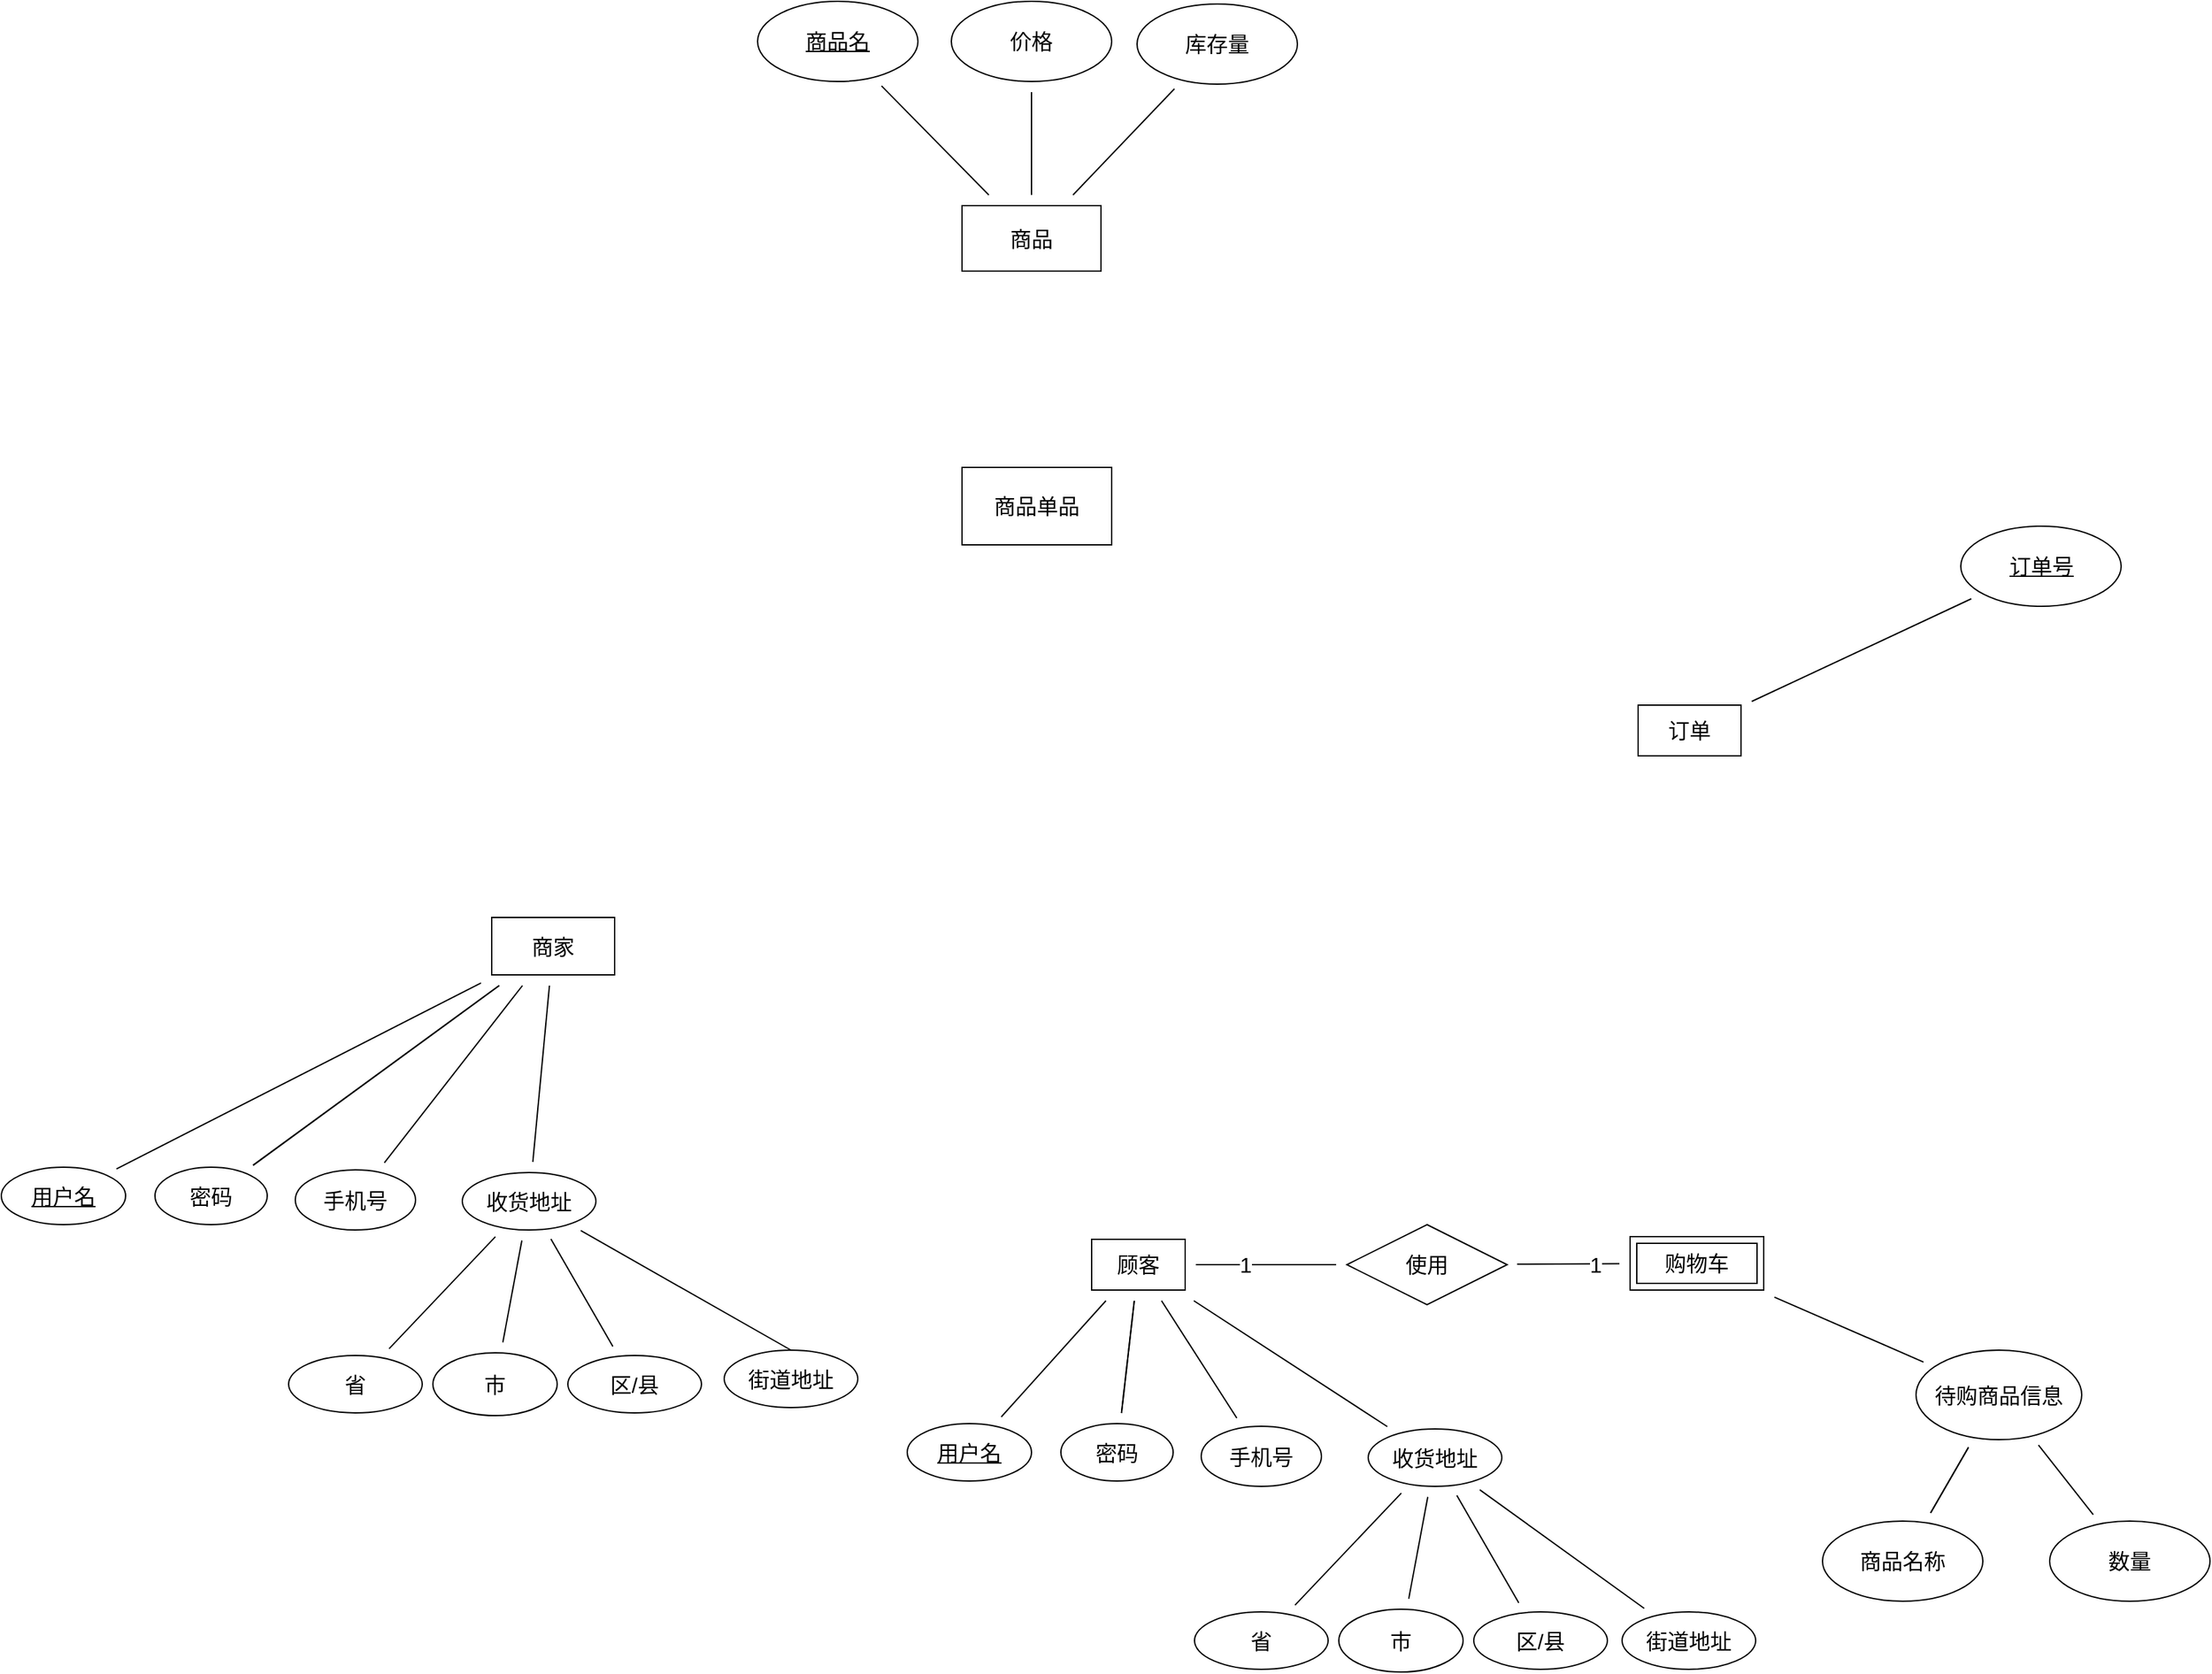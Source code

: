 <mxfile version="20.5.3" type="github">
  <diagram id="BOre7gkhwZPCpXYbug6-" name="第 1 页">
    <mxGraphModel dx="2144" dy="2547" grid="0" gridSize="10" guides="1" tooltips="1" connect="1" arrows="1" fold="1" page="0" pageScale="1" pageWidth="3300" pageHeight="4681" math="0" shadow="0">
      <root>
        <mxCell id="0" />
        <mxCell id="1" parent="0" />
        <mxCell id="WfKO5eO7l7fBKgTfZoRR-6" value="" style="edgeStyle=none;curved=1;rounded=0;orthogonalLoop=1;jettySize=auto;html=1;fontSize=16;endArrow=none;startSize=14;endSize=14;sourcePerimeterSpacing=8;targetPerimeterSpacing=8;endFill=0;" edge="1" parent="1" source="ZdJB38YBU0CB17zyYlZN-1" target="WfKO5eO7l7fBKgTfZoRR-5">
          <mxGeometry relative="1" as="geometry" />
        </mxCell>
        <mxCell id="WfKO5eO7l7fBKgTfZoRR-10" value="" style="edgeStyle=none;curved=1;rounded=0;orthogonalLoop=1;jettySize=auto;html=1;fontSize=16;endArrow=none;endFill=0;startSize=14;endSize=14;sourcePerimeterSpacing=8;targetPerimeterSpacing=8;" edge="1" parent="1" source="ZdJB38YBU0CB17zyYlZN-1" target="WfKO5eO7l7fBKgTfZoRR-9">
          <mxGeometry relative="1" as="geometry" />
        </mxCell>
        <mxCell id="WfKO5eO7l7fBKgTfZoRR-13" value="" style="edgeStyle=none;curved=1;rounded=0;orthogonalLoop=1;jettySize=auto;html=1;fontSize=16;endArrow=none;endFill=0;startSize=14;endSize=14;sourcePerimeterSpacing=8;targetPerimeterSpacing=8;" edge="1" parent="1" source="ZdJB38YBU0CB17zyYlZN-1" target="WfKO5eO7l7fBKgTfZoRR-9">
          <mxGeometry relative="1" as="geometry" />
        </mxCell>
        <mxCell id="WfKO5eO7l7fBKgTfZoRR-28" value="" style="edgeStyle=none;curved=1;rounded=0;orthogonalLoop=1;jettySize=auto;html=1;fontSize=16;endArrow=none;endFill=0;startSize=14;endSize=14;sourcePerimeterSpacing=8;targetPerimeterSpacing=8;" edge="1" parent="1" source="ZdJB38YBU0CB17zyYlZN-1" target="WfKO5eO7l7fBKgTfZoRR-27">
          <mxGeometry relative="1" as="geometry" />
        </mxCell>
        <mxCell id="WfKO5eO7l7fBKgTfZoRR-48" style="edgeStyle=none;curved=1;rounded=0;orthogonalLoop=1;jettySize=auto;html=1;fontSize=16;endArrow=none;endFill=0;startSize=14;endSize=14;sourcePerimeterSpacing=8;targetPerimeterSpacing=8;" edge="1" parent="1" source="ZdJB38YBU0CB17zyYlZN-1" target="WfKO5eO7l7fBKgTfZoRR-47">
          <mxGeometry relative="1" as="geometry" />
        </mxCell>
        <mxCell id="WfKO5eO7l7fBKgTfZoRR-50" value="1" style="edgeLabel;html=1;align=center;verticalAlign=middle;resizable=0;points=[];fontSize=16;" vertex="1" connectable="0" parent="WfKO5eO7l7fBKgTfZoRR-48">
          <mxGeometry x="-0.306" relative="1" as="geometry">
            <mxPoint as="offset" />
          </mxGeometry>
        </mxCell>
        <mxCell id="ZdJB38YBU0CB17zyYlZN-1" value="&lt;font style=&quot;font-size: 16px;&quot;&gt;顾客&lt;/font&gt;" style="rounded=0;whiteSpace=wrap;html=1;" parent="1" vertex="1">
          <mxGeometry x="291" y="-57" width="70" height="38" as="geometry" />
        </mxCell>
        <mxCell id="WfKO5eO7l7fBKgTfZoRR-5" value="&lt;u&gt;用户名&lt;/u&gt;" style="ellipse;whiteSpace=wrap;html=1;fontSize=16;" vertex="1" parent="1">
          <mxGeometry x="153" y="81" width="93" height="43" as="geometry" />
        </mxCell>
        <mxCell id="WfKO5eO7l7fBKgTfZoRR-9" value="密码" style="ellipse;whiteSpace=wrap;html=1;fontSize=16;" vertex="1" parent="1">
          <mxGeometry x="268" y="81" width="84" height="43" as="geometry" />
        </mxCell>
        <mxCell id="WfKO5eO7l7fBKgTfZoRR-18" style="edgeStyle=none;curved=1;rounded=0;orthogonalLoop=1;jettySize=auto;html=1;fontSize=16;endArrow=none;endFill=0;startSize=14;endSize=14;sourcePerimeterSpacing=8;targetPerimeterSpacing=8;" edge="1" parent="1" source="WfKO5eO7l7fBKgTfZoRR-14" target="WfKO5eO7l7fBKgTfZoRR-17">
          <mxGeometry relative="1" as="geometry" />
        </mxCell>
        <mxCell id="WfKO5eO7l7fBKgTfZoRR-22" value="" style="edgeStyle=none;curved=1;rounded=0;orthogonalLoop=1;jettySize=auto;html=1;fontSize=16;endArrow=none;endFill=0;startSize=14;endSize=14;sourcePerimeterSpacing=8;targetPerimeterSpacing=8;" edge="1" parent="1" source="WfKO5eO7l7fBKgTfZoRR-14" target="WfKO5eO7l7fBKgTfZoRR-21">
          <mxGeometry relative="1" as="geometry" />
        </mxCell>
        <mxCell id="WfKO5eO7l7fBKgTfZoRR-24" style="edgeStyle=none;curved=1;rounded=0;orthogonalLoop=1;jettySize=auto;html=1;fontSize=16;endArrow=none;endFill=0;startSize=14;endSize=14;sourcePerimeterSpacing=8;targetPerimeterSpacing=8;" edge="1" parent="1" source="WfKO5eO7l7fBKgTfZoRR-14" target="WfKO5eO7l7fBKgTfZoRR-23">
          <mxGeometry relative="1" as="geometry" />
        </mxCell>
        <mxCell id="WfKO5eO7l7fBKgTfZoRR-26" style="edgeStyle=none;curved=1;rounded=0;orthogonalLoop=1;jettySize=auto;html=1;fontSize=16;endArrow=none;endFill=0;startSize=14;endSize=14;sourcePerimeterSpacing=8;targetPerimeterSpacing=8;" edge="1" parent="1" source="WfKO5eO7l7fBKgTfZoRR-14" target="WfKO5eO7l7fBKgTfZoRR-25">
          <mxGeometry relative="1" as="geometry" />
        </mxCell>
        <mxCell id="WfKO5eO7l7fBKgTfZoRR-14" value="收货地址" style="ellipse;whiteSpace=wrap;html=1;fontSize=16;" vertex="1" parent="1">
          <mxGeometry x="498" y="85" width="100" height="43" as="geometry" />
        </mxCell>
        <mxCell id="WfKO5eO7l7fBKgTfZoRR-16" value="" style="edgeStyle=none;orthogonalLoop=1;jettySize=auto;html=1;rounded=0;fontSize=16;endArrow=none;endFill=0;startSize=14;endSize=14;sourcePerimeterSpacing=8;targetPerimeterSpacing=8;curved=1;" edge="1" parent="1" source="ZdJB38YBU0CB17zyYlZN-1" target="WfKO5eO7l7fBKgTfZoRR-14">
          <mxGeometry width="140" relative="1" as="geometry">
            <mxPoint x="231" y="58" as="sourcePoint" />
            <mxPoint x="371" y="58" as="targetPoint" />
            <Array as="points" />
          </mxGeometry>
        </mxCell>
        <mxCell id="WfKO5eO7l7fBKgTfZoRR-17" value="省" style="ellipse;whiteSpace=wrap;html=1;fontSize=16;" vertex="1" parent="1">
          <mxGeometry x="368" y="222" width="100" height="43" as="geometry" />
        </mxCell>
        <mxCell id="WfKO5eO7l7fBKgTfZoRR-21" value="市" style="ellipse;whiteSpace=wrap;html=1;fontSize=16;" vertex="1" parent="1">
          <mxGeometry x="476" y="220" width="93" height="47" as="geometry" />
        </mxCell>
        <mxCell id="WfKO5eO7l7fBKgTfZoRR-23" value="区/县" style="ellipse;whiteSpace=wrap;html=1;fontSize=16;" vertex="1" parent="1">
          <mxGeometry x="577" y="222" width="100" height="43" as="geometry" />
        </mxCell>
        <mxCell id="WfKO5eO7l7fBKgTfZoRR-25" value="街道地址" style="ellipse;whiteSpace=wrap;html=1;fontSize=16;" vertex="1" parent="1">
          <mxGeometry x="688" y="222" width="100" height="43" as="geometry" />
        </mxCell>
        <mxCell id="WfKO5eO7l7fBKgTfZoRR-27" value="手机号" style="ellipse;whiteSpace=wrap;html=1;fontSize=16;" vertex="1" parent="1">
          <mxGeometry x="373" y="83" width="90" height="45" as="geometry" />
        </mxCell>
        <mxCell id="WfKO5eO7l7fBKgTfZoRR-32" value="" style="edgeStyle=none;curved=1;rounded=0;orthogonalLoop=1;jettySize=auto;html=1;fontSize=16;endArrow=none;endFill=0;startSize=14;endSize=14;sourcePerimeterSpacing=8;targetPerimeterSpacing=8;" edge="1" parent="1" source="WfKO5eO7l7fBKgTfZoRR-46" target="WfKO5eO7l7fBKgTfZoRR-31">
          <mxGeometry relative="1" as="geometry">
            <mxPoint x="852.475" y="-17" as="sourcePoint" />
          </mxGeometry>
        </mxCell>
        <mxCell id="WfKO5eO7l7fBKgTfZoRR-37" value="" style="edgeStyle=none;curved=1;rounded=0;orthogonalLoop=1;jettySize=auto;html=1;fontSize=16;endArrow=none;endFill=0;startSize=14;endSize=14;sourcePerimeterSpacing=8;targetPerimeterSpacing=8;" edge="1" parent="1" source="WfKO5eO7l7fBKgTfZoRR-31" target="WfKO5eO7l7fBKgTfZoRR-36">
          <mxGeometry relative="1" as="geometry" />
        </mxCell>
        <mxCell id="WfKO5eO7l7fBKgTfZoRR-38" value="" style="edgeStyle=none;curved=1;rounded=0;orthogonalLoop=1;jettySize=auto;html=1;fontSize=16;endArrow=none;endFill=0;startSize=14;endSize=14;sourcePerimeterSpacing=8;targetPerimeterSpacing=8;" edge="1" parent="1" source="WfKO5eO7l7fBKgTfZoRR-31" target="WfKO5eO7l7fBKgTfZoRR-36">
          <mxGeometry relative="1" as="geometry" />
        </mxCell>
        <mxCell id="WfKO5eO7l7fBKgTfZoRR-40" value="" style="edgeStyle=none;curved=1;rounded=0;orthogonalLoop=1;jettySize=auto;html=1;fontSize=16;endArrow=none;endFill=0;startSize=14;endSize=14;sourcePerimeterSpacing=8;targetPerimeterSpacing=8;" edge="1" parent="1" source="WfKO5eO7l7fBKgTfZoRR-31" target="WfKO5eO7l7fBKgTfZoRR-39">
          <mxGeometry relative="1" as="geometry" />
        </mxCell>
        <mxCell id="WfKO5eO7l7fBKgTfZoRR-31" value="待购商品信息" style="ellipse;whiteSpace=wrap;html=1;fontSize=16;" vertex="1" parent="1">
          <mxGeometry x="908" y="26" width="124" height="67" as="geometry" />
        </mxCell>
        <mxCell id="WfKO5eO7l7fBKgTfZoRR-35" value="" style="edgeStyle=none;curved=1;rounded=0;orthogonalLoop=1;jettySize=auto;html=1;fontSize=16;endArrow=none;endFill=0;startSize=14;endSize=14;sourcePerimeterSpacing=8;targetPerimeterSpacing=8;" edge="1" parent="1" source="WfKO5eO7l7fBKgTfZoRR-33" target="WfKO5eO7l7fBKgTfZoRR-34">
          <mxGeometry relative="1" as="geometry" />
        </mxCell>
        <mxCell id="WfKO5eO7l7fBKgTfZoRR-42" value="" style="edgeStyle=none;curved=1;rounded=0;orthogonalLoop=1;jettySize=auto;html=1;fontSize=16;endArrow=none;endFill=0;startSize=14;endSize=14;sourcePerimeterSpacing=8;targetPerimeterSpacing=8;" edge="1" parent="1" source="WfKO5eO7l7fBKgTfZoRR-33" target="WfKO5eO7l7fBKgTfZoRR-41">
          <mxGeometry relative="1" as="geometry" />
        </mxCell>
        <mxCell id="WfKO5eO7l7fBKgTfZoRR-44" value="" style="edgeStyle=none;curved=1;rounded=0;orthogonalLoop=1;jettySize=auto;html=1;fontSize=16;endArrow=none;endFill=0;startSize=14;endSize=14;sourcePerimeterSpacing=8;targetPerimeterSpacing=8;" edge="1" parent="1" source="WfKO5eO7l7fBKgTfZoRR-33" target="WfKO5eO7l7fBKgTfZoRR-43">
          <mxGeometry relative="1" as="geometry" />
        </mxCell>
        <mxCell id="WfKO5eO7l7fBKgTfZoRR-33" value="商品" style="rounded=0;whiteSpace=wrap;html=1;fontSize=16;" vertex="1" parent="1">
          <mxGeometry x="194" y="-831" width="104" height="49" as="geometry" />
        </mxCell>
        <mxCell id="WfKO5eO7l7fBKgTfZoRR-34" value="商品名" style="ellipse;whiteSpace=wrap;html=1;fontSize=16;fontStyle=4" vertex="1" parent="1">
          <mxGeometry x="41" y="-984" width="120" height="60" as="geometry" />
        </mxCell>
        <mxCell id="WfKO5eO7l7fBKgTfZoRR-36" value="商品名称" style="ellipse;whiteSpace=wrap;html=1;fontSize=16;" vertex="1" parent="1">
          <mxGeometry x="838" y="154" width="120" height="60" as="geometry" />
        </mxCell>
        <mxCell id="WfKO5eO7l7fBKgTfZoRR-39" value="数量" style="ellipse;whiteSpace=wrap;html=1;fontSize=16;" vertex="1" parent="1">
          <mxGeometry x="1008" y="154" width="120" height="60" as="geometry" />
        </mxCell>
        <mxCell id="WfKO5eO7l7fBKgTfZoRR-41" value="价格" style="ellipse;whiteSpace=wrap;html=1;fontSize=16;" vertex="1" parent="1">
          <mxGeometry x="186" y="-984" width="120" height="60" as="geometry" />
        </mxCell>
        <mxCell id="WfKO5eO7l7fBKgTfZoRR-43" value="库存量" style="ellipse;whiteSpace=wrap;html=1;fontSize=16;" vertex="1" parent="1">
          <mxGeometry x="325" y="-982" width="120" height="60" as="geometry" />
        </mxCell>
        <mxCell id="WfKO5eO7l7fBKgTfZoRR-46" value="购物车" style="shape=ext;margin=3;double=1;whiteSpace=wrap;html=1;align=center;fontSize=16;fillColor=#FFFFFF;" vertex="1" parent="1">
          <mxGeometry x="694" y="-59" width="100" height="40" as="geometry" />
        </mxCell>
        <mxCell id="WfKO5eO7l7fBKgTfZoRR-49" style="edgeStyle=none;curved=1;rounded=0;orthogonalLoop=1;jettySize=auto;html=1;fontSize=16;endArrow=none;endFill=0;startSize=14;endSize=14;sourcePerimeterSpacing=8;targetPerimeterSpacing=8;" edge="1" parent="1" source="WfKO5eO7l7fBKgTfZoRR-47" target="WfKO5eO7l7fBKgTfZoRR-46">
          <mxGeometry relative="1" as="geometry" />
        </mxCell>
        <mxCell id="WfKO5eO7l7fBKgTfZoRR-51" value="1" style="edgeLabel;html=1;align=center;verticalAlign=middle;resizable=0;points=[];fontSize=16;" vertex="1" connectable="0" parent="WfKO5eO7l7fBKgTfZoRR-49">
          <mxGeometry x="0.532" relative="1" as="geometry">
            <mxPoint as="offset" />
          </mxGeometry>
        </mxCell>
        <mxCell id="WfKO5eO7l7fBKgTfZoRR-47" value="使用" style="shape=rhombus;perimeter=rhombusPerimeter;whiteSpace=wrap;html=1;align=center;fontSize=16;fillColor=#FFFFFF;" vertex="1" parent="1">
          <mxGeometry x="482" y="-68" width="120" height="60" as="geometry" />
        </mxCell>
        <mxCell id="WfKO5eO7l7fBKgTfZoRR-56" value="" style="edgeStyle=none;curved=1;rounded=0;orthogonalLoop=1;jettySize=auto;html=1;fontSize=16;endArrow=none;endFill=0;startSize=14;endSize=14;sourcePerimeterSpacing=8;targetPerimeterSpacing=8;" edge="1" parent="1" source="WfKO5eO7l7fBKgTfZoRR-52" target="WfKO5eO7l7fBKgTfZoRR-55">
          <mxGeometry relative="1" as="geometry" />
        </mxCell>
        <mxCell id="WfKO5eO7l7fBKgTfZoRR-52" value="订单" style="rounded=0;whiteSpace=wrap;html=1;fontSize=16;fillColor=#FFFFFF;" vertex="1" parent="1">
          <mxGeometry x="700" y="-457" width="77" height="38" as="geometry" />
        </mxCell>
        <mxCell id="WfKO5eO7l7fBKgTfZoRR-55" value="&lt;u&gt;订单号&lt;/u&gt;" style="ellipse;whiteSpace=wrap;html=1;fontSize=16;fillColor=#FFFFFF;" vertex="1" parent="1">
          <mxGeometry x="941.5" y="-591" width="120" height="60" as="geometry" />
        </mxCell>
        <mxCell id="WfKO5eO7l7fBKgTfZoRR-57" value="商家" style="rounded=0;whiteSpace=wrap;html=1;fontSize=16;fillColor=#FFFFFF;" vertex="1" parent="1">
          <mxGeometry x="-158" y="-298" width="92" height="43" as="geometry" />
        </mxCell>
        <mxCell id="WfKO5eO7l7fBKgTfZoRR-58" value="" style="edgeStyle=none;curved=1;rounded=0;orthogonalLoop=1;jettySize=auto;html=1;fontSize=16;endArrow=none;startSize=14;endSize=14;sourcePerimeterSpacing=8;targetPerimeterSpacing=8;endFill=0;" edge="1" parent="1" target="WfKO5eO7l7fBKgTfZoRR-62" source="WfKO5eO7l7fBKgTfZoRR-57">
          <mxGeometry relative="1" as="geometry">
            <mxPoint x="-376.342" y="-203" as="sourcePoint" />
          </mxGeometry>
        </mxCell>
        <mxCell id="WfKO5eO7l7fBKgTfZoRR-59" value="" style="edgeStyle=none;curved=1;rounded=0;orthogonalLoop=1;jettySize=auto;html=1;fontSize=16;endArrow=none;endFill=0;startSize=14;endSize=14;sourcePerimeterSpacing=8;targetPerimeterSpacing=8;" edge="1" parent="1" target="WfKO5eO7l7fBKgTfZoRR-63" source="WfKO5eO7l7fBKgTfZoRR-57">
          <mxGeometry relative="1" as="geometry">
            <mxPoint x="-355.072" y="-203" as="sourcePoint" />
          </mxGeometry>
        </mxCell>
        <mxCell id="WfKO5eO7l7fBKgTfZoRR-60" value="" style="edgeStyle=none;curved=1;rounded=0;orthogonalLoop=1;jettySize=auto;html=1;fontSize=16;endArrow=none;endFill=0;startSize=14;endSize=14;sourcePerimeterSpacing=8;targetPerimeterSpacing=8;" edge="1" parent="1" target="WfKO5eO7l7fBKgTfZoRR-63" source="WfKO5eO7l7fBKgTfZoRR-57">
          <mxGeometry relative="1" as="geometry">
            <mxPoint x="-355.072" y="-203" as="sourcePoint" />
          </mxGeometry>
        </mxCell>
        <mxCell id="WfKO5eO7l7fBKgTfZoRR-61" value="" style="edgeStyle=none;curved=1;rounded=0;orthogonalLoop=1;jettySize=auto;html=1;fontSize=16;endArrow=none;endFill=0;startSize=14;endSize=14;sourcePerimeterSpacing=8;targetPerimeterSpacing=8;" edge="1" parent="1" target="WfKO5eO7l7fBKgTfZoRR-74" source="WfKO5eO7l7fBKgTfZoRR-57">
          <mxGeometry relative="1" as="geometry">
            <mxPoint x="-334.715" y="-203" as="sourcePoint" />
          </mxGeometry>
        </mxCell>
        <mxCell id="WfKO5eO7l7fBKgTfZoRR-62" value="&lt;u&gt;用户名&lt;/u&gt;" style="ellipse;whiteSpace=wrap;html=1;fontSize=16;" vertex="1" parent="1">
          <mxGeometry x="-525" y="-111" width="93" height="43" as="geometry" />
        </mxCell>
        <mxCell id="WfKO5eO7l7fBKgTfZoRR-63" value="密码" style="ellipse;whiteSpace=wrap;html=1;fontSize=16;" vertex="1" parent="1">
          <mxGeometry x="-410" y="-111" width="84" height="43" as="geometry" />
        </mxCell>
        <mxCell id="WfKO5eO7l7fBKgTfZoRR-64" style="edgeStyle=none;curved=1;rounded=0;orthogonalLoop=1;jettySize=auto;html=1;fontSize=16;endArrow=none;endFill=0;startSize=14;endSize=14;sourcePerimeterSpacing=8;targetPerimeterSpacing=8;" edge="1" parent="1" source="WfKO5eO7l7fBKgTfZoRR-68" target="WfKO5eO7l7fBKgTfZoRR-70">
          <mxGeometry relative="1" as="geometry" />
        </mxCell>
        <mxCell id="WfKO5eO7l7fBKgTfZoRR-65" value="" style="edgeStyle=none;curved=1;rounded=0;orthogonalLoop=1;jettySize=auto;html=1;fontSize=16;endArrow=none;endFill=0;startSize=14;endSize=14;sourcePerimeterSpacing=8;targetPerimeterSpacing=8;" edge="1" parent="1" source="WfKO5eO7l7fBKgTfZoRR-68" target="WfKO5eO7l7fBKgTfZoRR-71">
          <mxGeometry relative="1" as="geometry" />
        </mxCell>
        <mxCell id="WfKO5eO7l7fBKgTfZoRR-66" style="edgeStyle=none;curved=1;rounded=0;orthogonalLoop=1;jettySize=auto;html=1;fontSize=16;endArrow=none;endFill=0;startSize=14;endSize=14;sourcePerimeterSpacing=8;targetPerimeterSpacing=8;" edge="1" parent="1" source="WfKO5eO7l7fBKgTfZoRR-68" target="WfKO5eO7l7fBKgTfZoRR-72">
          <mxGeometry relative="1" as="geometry" />
        </mxCell>
        <mxCell id="WfKO5eO7l7fBKgTfZoRR-67" style="edgeStyle=none;curved=1;rounded=0;orthogonalLoop=1;jettySize=auto;html=1;fontSize=16;endArrow=none;endFill=0;startSize=14;endSize=14;sourcePerimeterSpacing=8;targetPerimeterSpacing=8;entryX=0.5;entryY=0;entryDx=0;entryDy=0;" edge="1" parent="1" source="WfKO5eO7l7fBKgTfZoRR-68" target="WfKO5eO7l7fBKgTfZoRR-73">
          <mxGeometry relative="1" as="geometry">
            <mxPoint x="26.462" y="27.432" as="targetPoint" />
          </mxGeometry>
        </mxCell>
        <mxCell id="WfKO5eO7l7fBKgTfZoRR-68" value="收货地址" style="ellipse;whiteSpace=wrap;html=1;fontSize=16;" vertex="1" parent="1">
          <mxGeometry x="-180" y="-107" width="100" height="43" as="geometry" />
        </mxCell>
        <mxCell id="WfKO5eO7l7fBKgTfZoRR-69" value="" style="edgeStyle=none;orthogonalLoop=1;jettySize=auto;html=1;rounded=0;fontSize=16;endArrow=none;endFill=0;startSize=14;endSize=14;sourcePerimeterSpacing=8;targetPerimeterSpacing=8;curved=1;" edge="1" parent="1" target="WfKO5eO7l7fBKgTfZoRR-68" source="WfKO5eO7l7fBKgTfZoRR-57">
          <mxGeometry width="140" relative="1" as="geometry">
            <mxPoint x="-310.523" y="-203" as="sourcePoint" />
            <mxPoint x="-307" y="-134" as="targetPoint" />
            <Array as="points" />
          </mxGeometry>
        </mxCell>
        <mxCell id="WfKO5eO7l7fBKgTfZoRR-70" value="省" style="ellipse;whiteSpace=wrap;html=1;fontSize=16;" vertex="1" parent="1">
          <mxGeometry x="-310" y="30" width="100" height="43" as="geometry" />
        </mxCell>
        <mxCell id="WfKO5eO7l7fBKgTfZoRR-71" value="市" style="ellipse;whiteSpace=wrap;html=1;fontSize=16;" vertex="1" parent="1">
          <mxGeometry x="-202" y="28" width="93" height="47" as="geometry" />
        </mxCell>
        <mxCell id="WfKO5eO7l7fBKgTfZoRR-72" value="区/县" style="ellipse;whiteSpace=wrap;html=1;fontSize=16;" vertex="1" parent="1">
          <mxGeometry x="-101" y="30" width="100" height="43" as="geometry" />
        </mxCell>
        <mxCell id="WfKO5eO7l7fBKgTfZoRR-73" value="街道地址" style="ellipse;whiteSpace=wrap;html=1;fontSize=16;" vertex="1" parent="1">
          <mxGeometry x="16" y="26" width="100" height="43" as="geometry" />
        </mxCell>
        <mxCell id="WfKO5eO7l7fBKgTfZoRR-74" value="手机号" style="ellipse;whiteSpace=wrap;html=1;fontSize=16;" vertex="1" parent="1">
          <mxGeometry x="-305" y="-109" width="90" height="45" as="geometry" />
        </mxCell>
        <mxCell id="WfKO5eO7l7fBKgTfZoRR-75" value="商品单品" style="rounded=0;whiteSpace=wrap;html=1;fontSize=16;fillColor=#FFFFFF;" vertex="1" parent="1">
          <mxGeometry x="194" y="-635" width="112" height="58" as="geometry" />
        </mxCell>
      </root>
    </mxGraphModel>
  </diagram>
</mxfile>
